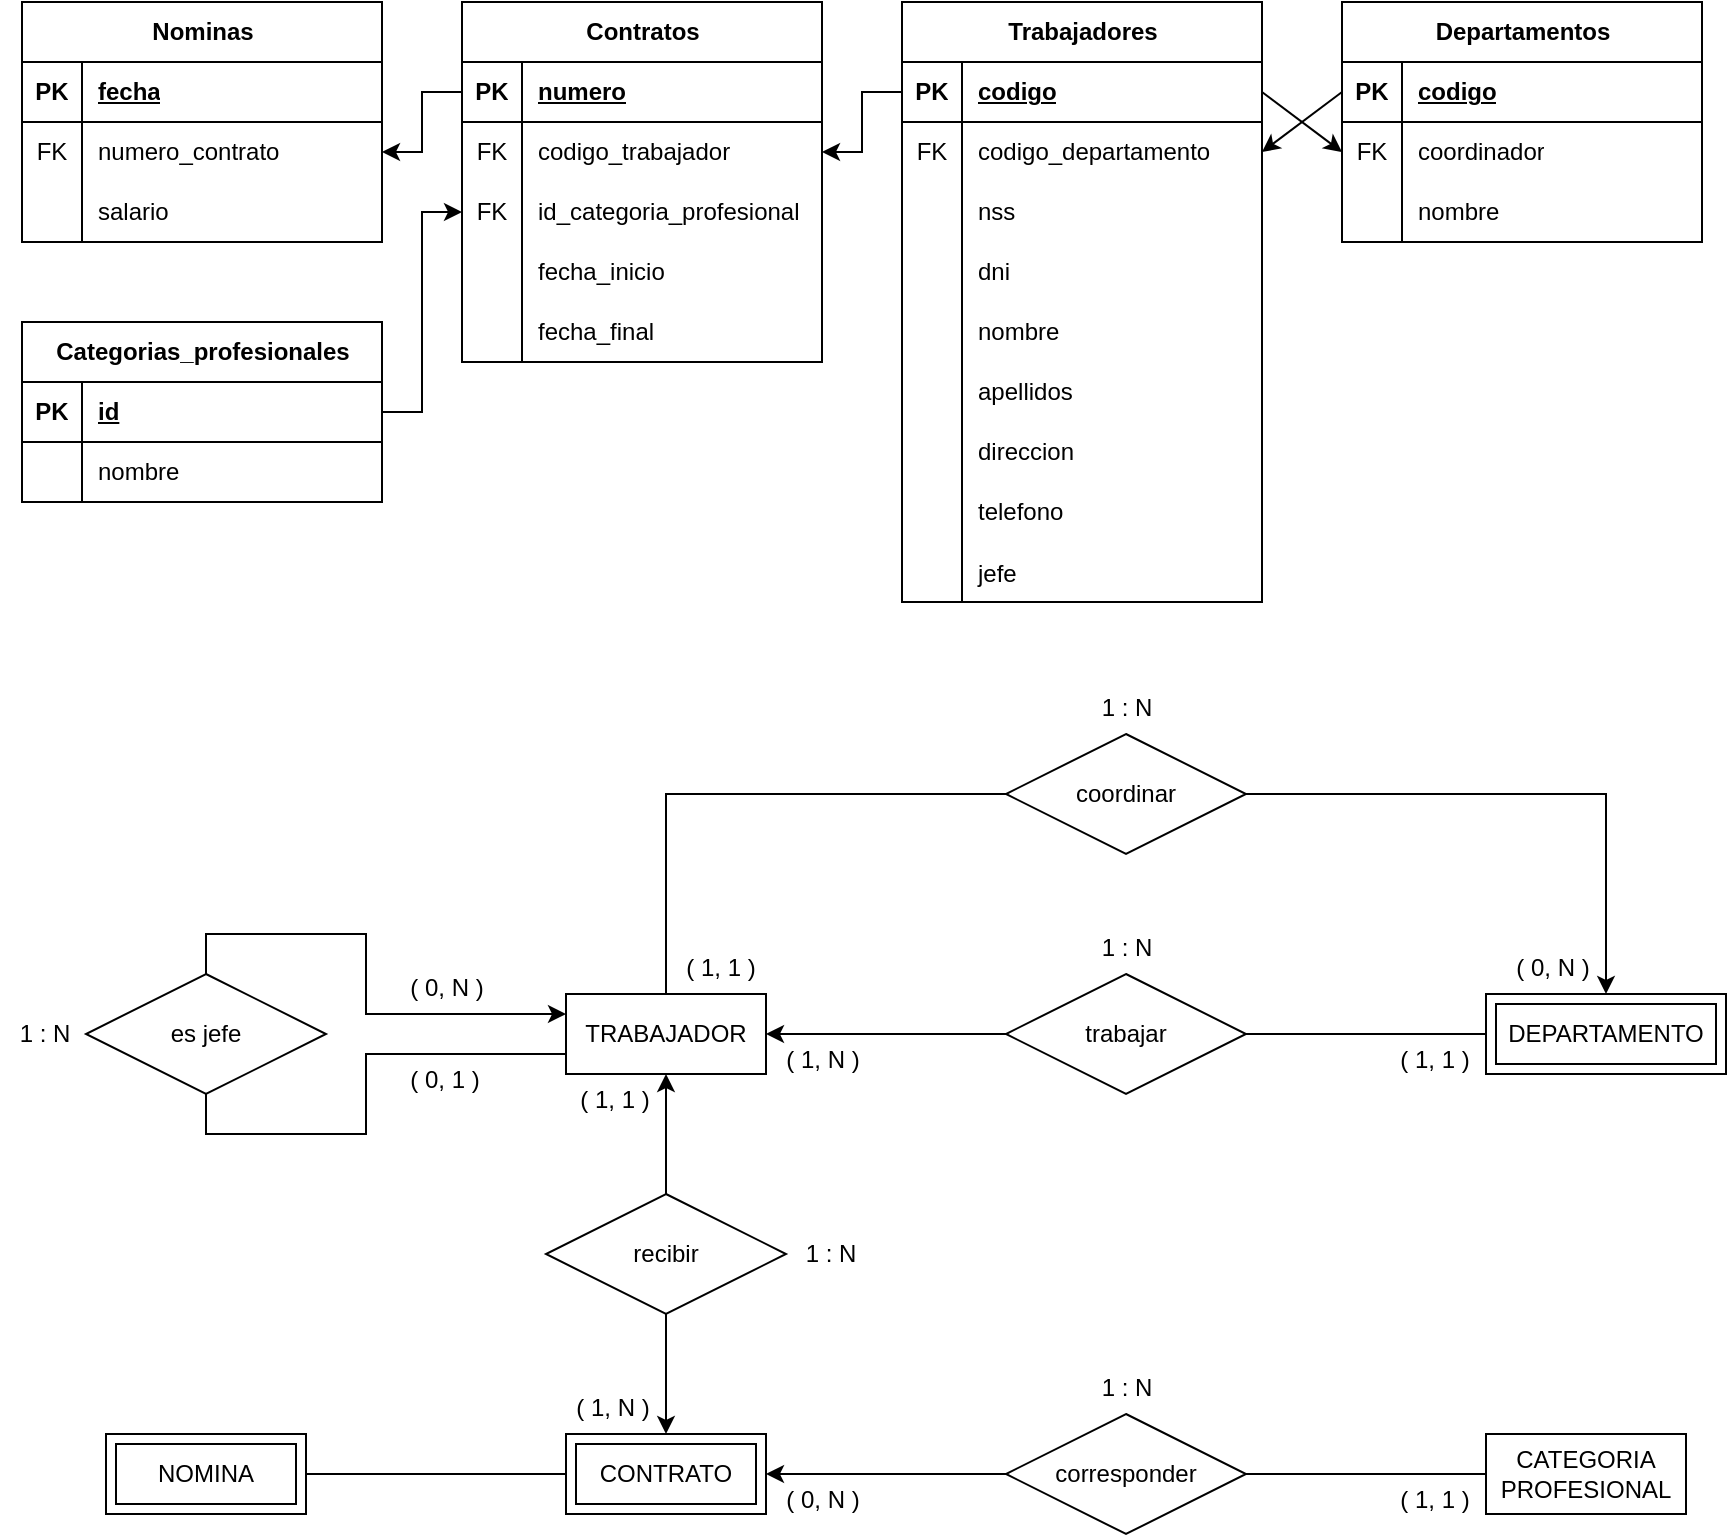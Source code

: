 <mxfile version="24.0.4" type="device">
  <diagram name="Page-1" id="xD801_ucFq414uZnRlKG">
    <mxGraphModel dx="1674" dy="843" grid="0" gridSize="10" guides="1" tooltips="1" connect="1" arrows="1" fold="1" page="1" pageScale="1" pageWidth="1100" pageHeight="850" math="0" shadow="0">
      <root>
        <mxCell id="0" />
        <mxCell id="1" parent="0" />
        <mxCell id="PrERBnAueSxGr6Ko2eSy-1" value="Trabajadores" style="shape=table;startSize=30;container=1;collapsible=1;childLayout=tableLayout;fixedRows=1;rowLines=0;fontStyle=1;align=center;resizeLast=1;html=1;" parent="1" vertex="1">
          <mxGeometry x="570" y="42" width="180" height="300" as="geometry" />
        </mxCell>
        <mxCell id="PrERBnAueSxGr6Ko2eSy-2" value="" style="shape=tableRow;horizontal=0;startSize=0;swimlaneHead=0;swimlaneBody=0;fillColor=none;collapsible=0;dropTarget=0;points=[[0,0.5],[1,0.5]];portConstraint=eastwest;top=0;left=0;right=0;bottom=1;" parent="PrERBnAueSxGr6Ko2eSy-1" vertex="1">
          <mxGeometry y="30" width="180" height="30" as="geometry" />
        </mxCell>
        <mxCell id="PrERBnAueSxGr6Ko2eSy-3" value="PK" style="shape=partialRectangle;connectable=0;fillColor=none;top=0;left=0;bottom=0;right=0;fontStyle=1;overflow=hidden;whiteSpace=wrap;html=1;" parent="PrERBnAueSxGr6Ko2eSy-2" vertex="1">
          <mxGeometry width="30" height="30" as="geometry">
            <mxRectangle width="30" height="30" as="alternateBounds" />
          </mxGeometry>
        </mxCell>
        <mxCell id="PrERBnAueSxGr6Ko2eSy-4" value="codigo" style="shape=partialRectangle;connectable=0;fillColor=none;top=0;left=0;bottom=0;right=0;align=left;spacingLeft=6;fontStyle=5;overflow=hidden;whiteSpace=wrap;html=1;" parent="PrERBnAueSxGr6Ko2eSy-2" vertex="1">
          <mxGeometry x="30" width="150" height="30" as="geometry">
            <mxRectangle width="150" height="30" as="alternateBounds" />
          </mxGeometry>
        </mxCell>
        <mxCell id="PrERBnAueSxGr6Ko2eSy-68" value="" style="shape=tableRow;horizontal=0;startSize=0;swimlaneHead=0;swimlaneBody=0;fillColor=none;collapsible=0;dropTarget=0;points=[[0,0.5],[1,0.5]];portConstraint=eastwest;top=0;left=0;right=0;bottom=0;" parent="PrERBnAueSxGr6Ko2eSy-1" vertex="1">
          <mxGeometry y="60" width="180" height="30" as="geometry" />
        </mxCell>
        <mxCell id="PrERBnAueSxGr6Ko2eSy-69" value="FK" style="shape=partialRectangle;connectable=0;fillColor=none;top=0;left=0;bottom=0;right=0;fontStyle=0;overflow=hidden;whiteSpace=wrap;html=1;" parent="PrERBnAueSxGr6Ko2eSy-68" vertex="1">
          <mxGeometry width="30" height="30" as="geometry">
            <mxRectangle width="30" height="30" as="alternateBounds" />
          </mxGeometry>
        </mxCell>
        <mxCell id="PrERBnAueSxGr6Ko2eSy-70" value="codigo_departamento" style="shape=partialRectangle;connectable=0;fillColor=none;top=0;left=0;bottom=0;right=0;align=left;spacingLeft=6;fontStyle=0;overflow=hidden;whiteSpace=wrap;html=1;" parent="PrERBnAueSxGr6Ko2eSy-68" vertex="1">
          <mxGeometry x="30" width="150" height="30" as="geometry">
            <mxRectangle width="150" height="30" as="alternateBounds" />
          </mxGeometry>
        </mxCell>
        <mxCell id="PrERBnAueSxGr6Ko2eSy-5" value="" style="shape=tableRow;horizontal=0;startSize=0;swimlaneHead=0;swimlaneBody=0;fillColor=none;collapsible=0;dropTarget=0;points=[[0,0.5],[1,0.5]];portConstraint=eastwest;top=0;left=0;right=0;bottom=0;" parent="PrERBnAueSxGr6Ko2eSy-1" vertex="1">
          <mxGeometry y="90" width="180" height="30" as="geometry" />
        </mxCell>
        <mxCell id="PrERBnAueSxGr6Ko2eSy-6" value="" style="shape=partialRectangle;connectable=0;fillColor=none;top=0;left=0;bottom=0;right=0;editable=1;overflow=hidden;whiteSpace=wrap;html=1;" parent="PrERBnAueSxGr6Ko2eSy-5" vertex="1">
          <mxGeometry width="30" height="30" as="geometry">
            <mxRectangle width="30" height="30" as="alternateBounds" />
          </mxGeometry>
        </mxCell>
        <mxCell id="PrERBnAueSxGr6Ko2eSy-7" value="nss" style="shape=partialRectangle;connectable=0;fillColor=none;top=0;left=0;bottom=0;right=0;align=left;spacingLeft=6;overflow=hidden;whiteSpace=wrap;html=1;" parent="PrERBnAueSxGr6Ko2eSy-5" vertex="1">
          <mxGeometry x="30" width="150" height="30" as="geometry">
            <mxRectangle width="150" height="30" as="alternateBounds" />
          </mxGeometry>
        </mxCell>
        <mxCell id="PrERBnAueSxGr6Ko2eSy-8" value="" style="shape=tableRow;horizontal=0;startSize=0;swimlaneHead=0;swimlaneBody=0;fillColor=none;collapsible=0;dropTarget=0;points=[[0,0.5],[1,0.5]];portConstraint=eastwest;top=0;left=0;right=0;bottom=0;" parent="PrERBnAueSxGr6Ko2eSy-1" vertex="1">
          <mxGeometry y="120" width="180" height="30" as="geometry" />
        </mxCell>
        <mxCell id="PrERBnAueSxGr6Ko2eSy-9" value="" style="shape=partialRectangle;connectable=0;fillColor=none;top=0;left=0;bottom=0;right=0;editable=1;overflow=hidden;whiteSpace=wrap;html=1;" parent="PrERBnAueSxGr6Ko2eSy-8" vertex="1">
          <mxGeometry width="30" height="30" as="geometry">
            <mxRectangle width="30" height="30" as="alternateBounds" />
          </mxGeometry>
        </mxCell>
        <mxCell id="PrERBnAueSxGr6Ko2eSy-10" value="dni" style="shape=partialRectangle;connectable=0;fillColor=none;top=0;left=0;bottom=0;right=0;align=left;spacingLeft=6;overflow=hidden;whiteSpace=wrap;html=1;" parent="PrERBnAueSxGr6Ko2eSy-8" vertex="1">
          <mxGeometry x="30" width="150" height="30" as="geometry">
            <mxRectangle width="150" height="30" as="alternateBounds" />
          </mxGeometry>
        </mxCell>
        <mxCell id="PrERBnAueSxGr6Ko2eSy-11" value="" style="shape=tableRow;horizontal=0;startSize=0;swimlaneHead=0;swimlaneBody=0;fillColor=none;collapsible=0;dropTarget=0;points=[[0,0.5],[1,0.5]];portConstraint=eastwest;top=0;left=0;right=0;bottom=0;" parent="PrERBnAueSxGr6Ko2eSy-1" vertex="1">
          <mxGeometry y="150" width="180" height="30" as="geometry" />
        </mxCell>
        <mxCell id="PrERBnAueSxGr6Ko2eSy-12" value="" style="shape=partialRectangle;connectable=0;fillColor=none;top=0;left=0;bottom=0;right=0;editable=1;overflow=hidden;whiteSpace=wrap;html=1;" parent="PrERBnAueSxGr6Ko2eSy-11" vertex="1">
          <mxGeometry width="30" height="30" as="geometry">
            <mxRectangle width="30" height="30" as="alternateBounds" />
          </mxGeometry>
        </mxCell>
        <mxCell id="PrERBnAueSxGr6Ko2eSy-13" value="nombre" style="shape=partialRectangle;connectable=0;fillColor=none;top=0;left=0;bottom=0;right=0;align=left;spacingLeft=6;overflow=hidden;whiteSpace=wrap;html=1;" parent="PrERBnAueSxGr6Ko2eSy-11" vertex="1">
          <mxGeometry x="30" width="150" height="30" as="geometry">
            <mxRectangle width="150" height="30" as="alternateBounds" />
          </mxGeometry>
        </mxCell>
        <mxCell id="PrERBnAueSxGr6Ko2eSy-14" value="" style="shape=tableRow;horizontal=0;startSize=0;swimlaneHead=0;swimlaneBody=0;fillColor=none;collapsible=0;dropTarget=0;points=[[0,0.5],[1,0.5]];portConstraint=eastwest;top=0;left=0;right=0;bottom=0;" parent="PrERBnAueSxGr6Ko2eSy-1" vertex="1">
          <mxGeometry y="180" width="180" height="30" as="geometry" />
        </mxCell>
        <mxCell id="PrERBnAueSxGr6Ko2eSy-15" value="" style="shape=partialRectangle;connectable=0;fillColor=none;top=0;left=0;bottom=0;right=0;editable=1;overflow=hidden;whiteSpace=wrap;html=1;" parent="PrERBnAueSxGr6Ko2eSy-14" vertex="1">
          <mxGeometry width="30" height="30" as="geometry">
            <mxRectangle width="30" height="30" as="alternateBounds" />
          </mxGeometry>
        </mxCell>
        <mxCell id="PrERBnAueSxGr6Ko2eSy-16" value="apellidos" style="shape=partialRectangle;connectable=0;fillColor=none;top=0;left=0;bottom=0;right=0;align=left;spacingLeft=6;overflow=hidden;whiteSpace=wrap;html=1;" parent="PrERBnAueSxGr6Ko2eSy-14" vertex="1">
          <mxGeometry x="30" width="150" height="30" as="geometry">
            <mxRectangle width="150" height="30" as="alternateBounds" />
          </mxGeometry>
        </mxCell>
        <mxCell id="PrERBnAueSxGr6Ko2eSy-17" value="" style="shape=tableRow;horizontal=0;startSize=0;swimlaneHead=0;swimlaneBody=0;fillColor=none;collapsible=0;dropTarget=0;points=[[0,0.5],[1,0.5]];portConstraint=eastwest;top=0;left=0;right=0;bottom=0;" parent="PrERBnAueSxGr6Ko2eSy-1" vertex="1">
          <mxGeometry y="210" width="180" height="30" as="geometry" />
        </mxCell>
        <mxCell id="PrERBnAueSxGr6Ko2eSy-18" value="" style="shape=partialRectangle;connectable=0;fillColor=none;top=0;left=0;bottom=0;right=0;editable=1;overflow=hidden;whiteSpace=wrap;html=1;" parent="PrERBnAueSxGr6Ko2eSy-17" vertex="1">
          <mxGeometry width="30" height="30" as="geometry">
            <mxRectangle width="30" height="30" as="alternateBounds" />
          </mxGeometry>
        </mxCell>
        <mxCell id="PrERBnAueSxGr6Ko2eSy-19" value="direccion" style="shape=partialRectangle;connectable=0;fillColor=none;top=0;left=0;bottom=0;right=0;align=left;spacingLeft=6;overflow=hidden;whiteSpace=wrap;html=1;" parent="PrERBnAueSxGr6Ko2eSy-17" vertex="1">
          <mxGeometry x="30" width="150" height="30" as="geometry">
            <mxRectangle width="150" height="30" as="alternateBounds" />
          </mxGeometry>
        </mxCell>
        <mxCell id="PrERBnAueSxGr6Ko2eSy-20" value="" style="shape=tableRow;horizontal=0;startSize=0;swimlaneHead=0;swimlaneBody=0;fillColor=none;collapsible=0;dropTarget=0;points=[[0,0.5],[1,0.5]];portConstraint=eastwest;top=0;left=0;right=0;bottom=0;" parent="PrERBnAueSxGr6Ko2eSy-1" vertex="1">
          <mxGeometry y="240" width="180" height="30" as="geometry" />
        </mxCell>
        <mxCell id="PrERBnAueSxGr6Ko2eSy-21" value="" style="shape=partialRectangle;connectable=0;fillColor=none;top=0;left=0;bottom=0;right=0;editable=1;overflow=hidden;whiteSpace=wrap;html=1;" parent="PrERBnAueSxGr6Ko2eSy-20" vertex="1">
          <mxGeometry width="30" height="30" as="geometry">
            <mxRectangle width="30" height="30" as="alternateBounds" />
          </mxGeometry>
        </mxCell>
        <mxCell id="PrERBnAueSxGr6Ko2eSy-22" value="telefono" style="shape=partialRectangle;connectable=0;fillColor=none;top=0;left=0;bottom=0;right=0;align=left;spacingLeft=6;overflow=hidden;whiteSpace=wrap;html=1;" parent="PrERBnAueSxGr6Ko2eSy-20" vertex="1">
          <mxGeometry x="30" width="150" height="30" as="geometry">
            <mxRectangle width="150" height="30" as="alternateBounds" />
          </mxGeometry>
        </mxCell>
        <mxCell id="PrERBnAueSxGr6Ko2eSy-27" value="" style="shape=tableRow;horizontal=0;startSize=0;swimlaneHead=0;swimlaneBody=0;fillColor=none;collapsible=0;dropTarget=0;points=[[0,0.5],[1,0.5]];portConstraint=eastwest;top=0;left=0;right=0;bottom=0;" parent="PrERBnAueSxGr6Ko2eSy-1" vertex="1">
          <mxGeometry y="270" width="180" height="30" as="geometry" />
        </mxCell>
        <mxCell id="PrERBnAueSxGr6Ko2eSy-28" value="" style="shape=partialRectangle;connectable=0;fillColor=none;top=0;left=0;bottom=0;right=0;editable=1;overflow=hidden;" parent="PrERBnAueSxGr6Ko2eSy-27" vertex="1">
          <mxGeometry width="30" height="30" as="geometry">
            <mxRectangle width="30" height="30" as="alternateBounds" />
          </mxGeometry>
        </mxCell>
        <mxCell id="PrERBnAueSxGr6Ko2eSy-29" value="jefe" style="shape=partialRectangle;connectable=0;fillColor=none;top=0;left=0;bottom=0;right=0;align=left;spacingLeft=6;overflow=hidden;" parent="PrERBnAueSxGr6Ko2eSy-27" vertex="1">
          <mxGeometry x="30" width="150" height="30" as="geometry">
            <mxRectangle width="150" height="30" as="alternateBounds" />
          </mxGeometry>
        </mxCell>
        <mxCell id="PrERBnAueSxGr6Ko2eSy-30" value="TRABAJADOR" style="whiteSpace=wrap;html=1;align=center;" parent="1" vertex="1">
          <mxGeometry x="402" y="538" width="100" height="40" as="geometry" />
        </mxCell>
        <mxCell id="PrERBnAueSxGr6Ko2eSy-33" value="recibir" style="shape=rhombus;perimeter=rhombusPerimeter;whiteSpace=wrap;html=1;align=center;" parent="1" vertex="1">
          <mxGeometry x="392" y="638" width="120" height="60" as="geometry" />
        </mxCell>
        <mxCell id="PrERBnAueSxGr6Ko2eSy-36" value="DEPARTAMENTO" style="shape=ext;margin=3;double=1;whiteSpace=wrap;html=1;align=center;" parent="1" vertex="1">
          <mxGeometry x="862" y="538" width="120" height="40" as="geometry" />
        </mxCell>
        <mxCell id="PrERBnAueSxGr6Ko2eSy-38" value="trabajar" style="shape=rhombus;perimeter=rhombusPerimeter;whiteSpace=wrap;html=1;align=center;" parent="1" vertex="1">
          <mxGeometry x="622" y="528" width="120" height="60" as="geometry" />
        </mxCell>
        <mxCell id="PrERBnAueSxGr6Ko2eSy-40" value="" style="endArrow=none;html=1;rounded=0;exitX=1;exitY=0.5;exitDx=0;exitDy=0;entryX=0;entryY=0.5;entryDx=0;entryDy=0;" parent="1" source="PrERBnAueSxGr6Ko2eSy-38" target="PrERBnAueSxGr6Ko2eSy-36" edge="1">
          <mxGeometry width="50" height="50" relative="1" as="geometry">
            <mxPoint x="891" y="515" as="sourcePoint" />
            <mxPoint x="941" y="465" as="targetPoint" />
          </mxGeometry>
        </mxCell>
        <mxCell id="PrERBnAueSxGr6Ko2eSy-41" value="" style="endArrow=classic;html=1;rounded=0;entryX=1;entryY=0.5;entryDx=0;entryDy=0;exitX=0;exitY=0.5;exitDx=0;exitDy=0;" parent="1" source="PrERBnAueSxGr6Ko2eSy-38" target="PrERBnAueSxGr6Ko2eSy-30" edge="1">
          <mxGeometry width="50" height="50" relative="1" as="geometry">
            <mxPoint x="891" y="515" as="sourcePoint" />
            <mxPoint x="941" y="465" as="targetPoint" />
          </mxGeometry>
        </mxCell>
        <mxCell id="PrERBnAueSxGr6Ko2eSy-42" value="( 1, 1 )" style="text;html=1;align=center;verticalAlign=middle;resizable=0;points=[];autosize=1;strokeColor=none;fillColor=none;" parent="1" vertex="1">
          <mxGeometry x="809" y="558" width="53" height="26" as="geometry" />
        </mxCell>
        <mxCell id="PrERBnAueSxGr6Ko2eSy-43" value="Departamentos" style="shape=table;startSize=30;container=1;collapsible=1;childLayout=tableLayout;fixedRows=1;rowLines=0;fontStyle=1;align=center;resizeLast=1;html=1;" parent="1" vertex="1">
          <mxGeometry x="790" y="42" width="180" height="120" as="geometry" />
        </mxCell>
        <mxCell id="PrERBnAueSxGr6Ko2eSy-44" value="" style="shape=tableRow;horizontal=0;startSize=0;swimlaneHead=0;swimlaneBody=0;fillColor=none;collapsible=0;dropTarget=0;points=[[0,0.5],[1,0.5]];portConstraint=eastwest;top=0;left=0;right=0;bottom=1;" parent="PrERBnAueSxGr6Ko2eSy-43" vertex="1">
          <mxGeometry y="30" width="180" height="30" as="geometry" />
        </mxCell>
        <mxCell id="PrERBnAueSxGr6Ko2eSy-45" value="PK" style="shape=partialRectangle;connectable=0;fillColor=none;top=0;left=0;bottom=0;right=0;fontStyle=1;overflow=hidden;whiteSpace=wrap;html=1;" parent="PrERBnAueSxGr6Ko2eSy-44" vertex="1">
          <mxGeometry width="30" height="30" as="geometry">
            <mxRectangle width="30" height="30" as="alternateBounds" />
          </mxGeometry>
        </mxCell>
        <mxCell id="PrERBnAueSxGr6Ko2eSy-46" value="codigo" style="shape=partialRectangle;connectable=0;fillColor=none;top=0;left=0;bottom=0;right=0;align=left;spacingLeft=6;fontStyle=5;overflow=hidden;whiteSpace=wrap;html=1;" parent="PrERBnAueSxGr6Ko2eSy-44" vertex="1">
          <mxGeometry x="30" width="150" height="30" as="geometry">
            <mxRectangle width="150" height="30" as="alternateBounds" />
          </mxGeometry>
        </mxCell>
        <mxCell id="PrERBnAueSxGr6Ko2eSy-72" value="" style="shape=tableRow;horizontal=0;startSize=0;swimlaneHead=0;swimlaneBody=0;fillColor=none;collapsible=0;dropTarget=0;points=[[0,0.5],[1,0.5]];portConstraint=eastwest;top=0;left=0;right=0;bottom=0;" parent="PrERBnAueSxGr6Ko2eSy-43" vertex="1">
          <mxGeometry y="60" width="180" height="30" as="geometry" />
        </mxCell>
        <mxCell id="PrERBnAueSxGr6Ko2eSy-73" value="FK" style="shape=partialRectangle;connectable=0;fillColor=none;top=0;left=0;bottom=0;right=0;fontStyle=0;overflow=hidden;whiteSpace=wrap;html=1;" parent="PrERBnAueSxGr6Ko2eSy-72" vertex="1">
          <mxGeometry width="30" height="30" as="geometry">
            <mxRectangle width="30" height="30" as="alternateBounds" />
          </mxGeometry>
        </mxCell>
        <mxCell id="PrERBnAueSxGr6Ko2eSy-74" value="coordinador" style="shape=partialRectangle;connectable=0;fillColor=none;top=0;left=0;bottom=0;right=0;align=left;spacingLeft=6;fontStyle=0;overflow=hidden;whiteSpace=wrap;html=1;" parent="PrERBnAueSxGr6Ko2eSy-72" vertex="1">
          <mxGeometry x="30" width="150" height="30" as="geometry">
            <mxRectangle width="150" height="30" as="alternateBounds" />
          </mxGeometry>
        </mxCell>
        <mxCell id="PrERBnAueSxGr6Ko2eSy-47" value="" style="shape=tableRow;horizontal=0;startSize=0;swimlaneHead=0;swimlaneBody=0;fillColor=none;collapsible=0;dropTarget=0;points=[[0,0.5],[1,0.5]];portConstraint=eastwest;top=0;left=0;right=0;bottom=0;" parent="PrERBnAueSxGr6Ko2eSy-43" vertex="1">
          <mxGeometry y="90" width="180" height="30" as="geometry" />
        </mxCell>
        <mxCell id="PrERBnAueSxGr6Ko2eSy-48" value="" style="shape=partialRectangle;connectable=0;fillColor=none;top=0;left=0;bottom=0;right=0;editable=1;overflow=hidden;whiteSpace=wrap;html=1;" parent="PrERBnAueSxGr6Ko2eSy-47" vertex="1">
          <mxGeometry width="30" height="30" as="geometry">
            <mxRectangle width="30" height="30" as="alternateBounds" />
          </mxGeometry>
        </mxCell>
        <mxCell id="PrERBnAueSxGr6Ko2eSy-49" value="nombre" style="shape=partialRectangle;connectable=0;fillColor=none;top=0;left=0;bottom=0;right=0;align=left;spacingLeft=6;overflow=hidden;whiteSpace=wrap;html=1;" parent="PrERBnAueSxGr6Ko2eSy-47" vertex="1">
          <mxGeometry x="30" width="150" height="30" as="geometry">
            <mxRectangle width="150" height="30" as="alternateBounds" />
          </mxGeometry>
        </mxCell>
        <mxCell id="PrERBnAueSxGr6Ko2eSy-56" value="( 1, N )" style="text;html=1;align=center;verticalAlign=middle;resizable=0;points=[];autosize=1;strokeColor=none;fillColor=none;" parent="1" vertex="1">
          <mxGeometry x="502" y="558" width="55" height="26" as="geometry" />
        </mxCell>
        <mxCell id="PrERBnAueSxGr6Ko2eSy-57" value="1 : N" style="text;html=1;align=center;verticalAlign=middle;resizable=0;points=[];autosize=1;strokeColor=none;fillColor=none;" parent="1" vertex="1">
          <mxGeometry x="660.5" y="502" width="43" height="26" as="geometry" />
        </mxCell>
        <mxCell id="PrERBnAueSxGr6Ko2eSy-59" value="coordinar" style="shape=rhombus;perimeter=rhombusPerimeter;whiteSpace=wrap;html=1;align=center;" parent="1" vertex="1">
          <mxGeometry x="622" y="408" width="120" height="60" as="geometry" />
        </mxCell>
        <mxCell id="PrERBnAueSxGr6Ko2eSy-60" value="" style="endArrow=none;html=1;rounded=0;exitX=0.5;exitY=0;exitDx=0;exitDy=0;entryX=0;entryY=0.5;entryDx=0;entryDy=0;" parent="1" source="PrERBnAueSxGr6Ko2eSy-30" target="PrERBnAueSxGr6Ko2eSy-59" edge="1">
          <mxGeometry width="50" height="50" relative="1" as="geometry">
            <mxPoint x="814" y="569" as="sourcePoint" />
            <mxPoint x="864" y="519" as="targetPoint" />
            <Array as="points">
              <mxPoint x="452" y="438" />
            </Array>
          </mxGeometry>
        </mxCell>
        <mxCell id="PrERBnAueSxGr6Ko2eSy-62" value="" style="endArrow=classic;html=1;rounded=0;exitX=1;exitY=0.5;exitDx=0;exitDy=0;entryX=0.5;entryY=0;entryDx=0;entryDy=0;" parent="1" source="PrERBnAueSxGr6Ko2eSy-59" target="PrERBnAueSxGr6Ko2eSy-36" edge="1">
          <mxGeometry width="50" height="50" relative="1" as="geometry">
            <mxPoint x="698" y="521" as="sourcePoint" />
            <mxPoint x="748" y="471" as="targetPoint" />
            <Array as="points">
              <mxPoint x="922" y="438" />
            </Array>
          </mxGeometry>
        </mxCell>
        <mxCell id="PrERBnAueSxGr6Ko2eSy-64" value="( 1, 1 )" style="text;html=1;align=center;verticalAlign=middle;resizable=0;points=[];autosize=1;strokeColor=none;fillColor=none;" parent="1" vertex="1">
          <mxGeometry x="452" y="512" width="53" height="26" as="geometry" />
        </mxCell>
        <mxCell id="PrERBnAueSxGr6Ko2eSy-65" value="( 0, N )" style="text;html=1;align=center;verticalAlign=middle;resizable=0;points=[];autosize=1;strokeColor=none;fillColor=none;" parent="1" vertex="1">
          <mxGeometry x="867" y="512" width="55" height="26" as="geometry" />
        </mxCell>
        <mxCell id="PrERBnAueSxGr6Ko2eSy-66" value="1 : N" style="text;html=1;align=center;verticalAlign=middle;resizable=0;points=[];autosize=1;strokeColor=none;fillColor=none;" parent="1" vertex="1">
          <mxGeometry x="660.5" y="382" width="43" height="26" as="geometry" />
        </mxCell>
        <mxCell id="PrERBnAueSxGr6Ko2eSy-75" value="" style="endArrow=classic;html=1;rounded=0;exitX=1;exitY=0.5;exitDx=0;exitDy=0;entryX=0;entryY=0.5;entryDx=0;entryDy=0;" parent="1" source="PrERBnAueSxGr6Ko2eSy-2" target="PrERBnAueSxGr6Ko2eSy-72" edge="1">
          <mxGeometry width="50" height="50" relative="1" as="geometry">
            <mxPoint x="875" y="168" as="sourcePoint" />
            <mxPoint x="925" y="118" as="targetPoint" />
          </mxGeometry>
        </mxCell>
        <mxCell id="PrERBnAueSxGr6Ko2eSy-76" value="" style="endArrow=classic;html=1;rounded=0;exitX=0;exitY=0.5;exitDx=0;exitDy=0;entryX=1;entryY=0.5;entryDx=0;entryDy=0;" parent="1" source="PrERBnAueSxGr6Ko2eSy-44" target="PrERBnAueSxGr6Ko2eSy-68" edge="1">
          <mxGeometry width="50" height="50" relative="1" as="geometry">
            <mxPoint x="875" y="168" as="sourcePoint" />
            <mxPoint x="925" y="118" as="targetPoint" />
          </mxGeometry>
        </mxCell>
        <mxCell id="PrERBnAueSxGr6Ko2eSy-91" value="CONTRATO" style="shape=ext;margin=3;double=1;whiteSpace=wrap;html=1;align=center;" parent="1" vertex="1">
          <mxGeometry x="402" y="758" width="100" height="40" as="geometry" />
        </mxCell>
        <mxCell id="PrERBnAueSxGr6Ko2eSy-95" value="" style="endArrow=classic;html=1;rounded=0;exitX=0.5;exitY=0;exitDx=0;exitDy=0;entryX=0.5;entryY=1;entryDx=0;entryDy=0;" parent="1" source="PrERBnAueSxGr6Ko2eSy-33" target="PrERBnAueSxGr6Ko2eSy-30" edge="1">
          <mxGeometry width="50" height="50" relative="1" as="geometry">
            <mxPoint x="580" y="552" as="sourcePoint" />
            <mxPoint x="630" y="502" as="targetPoint" />
          </mxGeometry>
        </mxCell>
        <mxCell id="PrERBnAueSxGr6Ko2eSy-96" value="" style="endArrow=classic;html=1;rounded=0;exitX=0.5;exitY=1;exitDx=0;exitDy=0;entryX=0.5;entryY=0;entryDx=0;entryDy=0;" parent="1" source="PrERBnAueSxGr6Ko2eSy-33" target="PrERBnAueSxGr6Ko2eSy-91" edge="1">
          <mxGeometry width="50" height="50" relative="1" as="geometry">
            <mxPoint x="580" y="552" as="sourcePoint" />
            <mxPoint x="630" y="502" as="targetPoint" />
          </mxGeometry>
        </mxCell>
        <mxCell id="PrERBnAueSxGr6Ko2eSy-97" value="Contratos" style="shape=table;startSize=30;container=1;collapsible=1;childLayout=tableLayout;fixedRows=1;rowLines=0;fontStyle=1;align=center;resizeLast=1;html=1;" parent="1" vertex="1">
          <mxGeometry x="350" y="42" width="180" height="180" as="geometry" />
        </mxCell>
        <mxCell id="PrERBnAueSxGr6Ko2eSy-98" value="" style="shape=tableRow;horizontal=0;startSize=0;swimlaneHead=0;swimlaneBody=0;fillColor=none;collapsible=0;dropTarget=0;points=[[0,0.5],[1,0.5]];portConstraint=eastwest;top=0;left=0;right=0;bottom=1;" parent="PrERBnAueSxGr6Ko2eSy-97" vertex="1">
          <mxGeometry y="30" width="180" height="30" as="geometry" />
        </mxCell>
        <mxCell id="PrERBnAueSxGr6Ko2eSy-99" value="PK" style="shape=partialRectangle;connectable=0;fillColor=none;top=0;left=0;bottom=0;right=0;fontStyle=1;overflow=hidden;whiteSpace=wrap;html=1;" parent="PrERBnAueSxGr6Ko2eSy-98" vertex="1">
          <mxGeometry width="30" height="30" as="geometry">
            <mxRectangle width="30" height="30" as="alternateBounds" />
          </mxGeometry>
        </mxCell>
        <mxCell id="PrERBnAueSxGr6Ko2eSy-100" value="numero" style="shape=partialRectangle;connectable=0;fillColor=none;top=0;left=0;bottom=0;right=0;align=left;spacingLeft=6;fontStyle=5;overflow=hidden;whiteSpace=wrap;html=1;" parent="PrERBnAueSxGr6Ko2eSy-98" vertex="1">
          <mxGeometry x="30" width="150" height="30" as="geometry">
            <mxRectangle width="150" height="30" as="alternateBounds" />
          </mxGeometry>
        </mxCell>
        <mxCell id="PrERBnAueSxGr6Ko2eSy-126" value="" style="shape=tableRow;horizontal=0;startSize=0;swimlaneHead=0;swimlaneBody=0;fillColor=none;collapsible=0;dropTarget=0;points=[[0,0.5],[1,0.5]];portConstraint=eastwest;top=0;left=0;right=0;bottom=0;" parent="PrERBnAueSxGr6Ko2eSy-97" vertex="1">
          <mxGeometry y="60" width="180" height="30" as="geometry" />
        </mxCell>
        <mxCell id="PrERBnAueSxGr6Ko2eSy-127" value="FK" style="shape=partialRectangle;connectable=0;fillColor=none;top=0;left=0;bottom=0;right=0;fontStyle=0;overflow=hidden;whiteSpace=wrap;html=1;" parent="PrERBnAueSxGr6Ko2eSy-126" vertex="1">
          <mxGeometry width="30" height="30" as="geometry">
            <mxRectangle width="30" height="30" as="alternateBounds" />
          </mxGeometry>
        </mxCell>
        <mxCell id="PrERBnAueSxGr6Ko2eSy-128" value="codigo_trabajador" style="shape=partialRectangle;connectable=0;fillColor=none;top=0;left=0;bottom=0;right=0;align=left;spacingLeft=6;fontStyle=0;overflow=hidden;whiteSpace=wrap;html=1;" parent="PrERBnAueSxGr6Ko2eSy-126" vertex="1">
          <mxGeometry x="30" width="150" height="30" as="geometry">
            <mxRectangle width="150" height="30" as="alternateBounds" />
          </mxGeometry>
        </mxCell>
        <mxCell id="PrERBnAueSxGr6Ko2eSy-164" value="" style="shape=tableRow;horizontal=0;startSize=0;swimlaneHead=0;swimlaneBody=0;fillColor=none;collapsible=0;dropTarget=0;points=[[0,0.5],[1,0.5]];portConstraint=eastwest;top=0;left=0;right=0;bottom=0;" parent="PrERBnAueSxGr6Ko2eSy-97" vertex="1">
          <mxGeometry y="90" width="180" height="30" as="geometry" />
        </mxCell>
        <mxCell id="PrERBnAueSxGr6Ko2eSy-165" value="FK" style="shape=partialRectangle;connectable=0;fillColor=none;top=0;left=0;bottom=0;right=0;fontStyle=0;overflow=hidden;whiteSpace=wrap;html=1;" parent="PrERBnAueSxGr6Ko2eSy-164" vertex="1">
          <mxGeometry width="30" height="30" as="geometry">
            <mxRectangle width="30" height="30" as="alternateBounds" />
          </mxGeometry>
        </mxCell>
        <mxCell id="PrERBnAueSxGr6Ko2eSy-166" value="id_categoria_profesional" style="shape=partialRectangle;connectable=0;fillColor=none;top=0;left=0;bottom=0;right=0;align=left;spacingLeft=6;fontStyle=0;overflow=hidden;whiteSpace=wrap;html=1;" parent="PrERBnAueSxGr6Ko2eSy-164" vertex="1">
          <mxGeometry x="30" width="150" height="30" as="geometry">
            <mxRectangle width="150" height="30" as="alternateBounds" />
          </mxGeometry>
        </mxCell>
        <mxCell id="PrERBnAueSxGr6Ko2eSy-101" value="" style="shape=tableRow;horizontal=0;startSize=0;swimlaneHead=0;swimlaneBody=0;fillColor=none;collapsible=0;dropTarget=0;points=[[0,0.5],[1,0.5]];portConstraint=eastwest;top=0;left=0;right=0;bottom=0;" parent="PrERBnAueSxGr6Ko2eSy-97" vertex="1">
          <mxGeometry y="120" width="180" height="30" as="geometry" />
        </mxCell>
        <mxCell id="PrERBnAueSxGr6Ko2eSy-102" value="" style="shape=partialRectangle;connectable=0;fillColor=none;top=0;left=0;bottom=0;right=0;editable=1;overflow=hidden;whiteSpace=wrap;html=1;" parent="PrERBnAueSxGr6Ko2eSy-101" vertex="1">
          <mxGeometry width="30" height="30" as="geometry">
            <mxRectangle width="30" height="30" as="alternateBounds" />
          </mxGeometry>
        </mxCell>
        <mxCell id="PrERBnAueSxGr6Ko2eSy-103" value="fecha_inicio" style="shape=partialRectangle;connectable=0;fillColor=none;top=0;left=0;bottom=0;right=0;align=left;spacingLeft=6;overflow=hidden;whiteSpace=wrap;html=1;" parent="PrERBnAueSxGr6Ko2eSy-101" vertex="1">
          <mxGeometry x="30" width="150" height="30" as="geometry">
            <mxRectangle width="150" height="30" as="alternateBounds" />
          </mxGeometry>
        </mxCell>
        <mxCell id="PrERBnAueSxGr6Ko2eSy-104" value="" style="shape=tableRow;horizontal=0;startSize=0;swimlaneHead=0;swimlaneBody=0;fillColor=none;collapsible=0;dropTarget=0;points=[[0,0.5],[1,0.5]];portConstraint=eastwest;top=0;left=0;right=0;bottom=0;" parent="PrERBnAueSxGr6Ko2eSy-97" vertex="1">
          <mxGeometry y="150" width="180" height="30" as="geometry" />
        </mxCell>
        <mxCell id="PrERBnAueSxGr6Ko2eSy-105" value="" style="shape=partialRectangle;connectable=0;fillColor=none;top=0;left=0;bottom=0;right=0;editable=1;overflow=hidden;whiteSpace=wrap;html=1;" parent="PrERBnAueSxGr6Ko2eSy-104" vertex="1">
          <mxGeometry width="30" height="30" as="geometry">
            <mxRectangle width="30" height="30" as="alternateBounds" />
          </mxGeometry>
        </mxCell>
        <mxCell id="PrERBnAueSxGr6Ko2eSy-106" value="fecha_final" style="shape=partialRectangle;connectable=0;fillColor=none;top=0;left=0;bottom=0;right=0;align=left;spacingLeft=6;overflow=hidden;whiteSpace=wrap;html=1;" parent="PrERBnAueSxGr6Ko2eSy-104" vertex="1">
          <mxGeometry x="30" width="150" height="30" as="geometry">
            <mxRectangle width="150" height="30" as="alternateBounds" />
          </mxGeometry>
        </mxCell>
        <mxCell id="PrERBnAueSxGr6Ko2eSy-121" value="" style="endArrow=classic;html=1;rounded=0;entryX=1;entryY=0.5;entryDx=0;entryDy=0;exitX=0;exitY=0.5;exitDx=0;exitDy=0;" parent="1" source="PrERBnAueSxGr6Ko2eSy-2" target="PrERBnAueSxGr6Ko2eSy-126" edge="1">
          <mxGeometry width="50" height="50" relative="1" as="geometry">
            <mxPoint x="572" y="152" as="sourcePoint" />
            <mxPoint x="530" y="117" as="targetPoint" />
            <Array as="points">
              <mxPoint x="550" y="87" />
              <mxPoint x="550" y="117" />
            </Array>
          </mxGeometry>
        </mxCell>
        <mxCell id="PrERBnAueSxGr6Ko2eSy-123" value="( 1, N )" style="text;html=1;align=center;verticalAlign=middle;resizable=0;points=[];autosize=1;strokeColor=none;fillColor=none;" parent="1" vertex="1">
          <mxGeometry x="397" y="732" width="55" height="26" as="geometry" />
        </mxCell>
        <mxCell id="PrERBnAueSxGr6Ko2eSy-124" value="( 1, 1 )" style="text;html=1;align=center;verticalAlign=middle;resizable=0;points=[];autosize=1;strokeColor=none;fillColor=none;" parent="1" vertex="1">
          <mxGeometry x="399" y="578" width="53" height="26" as="geometry" />
        </mxCell>
        <mxCell id="PrERBnAueSxGr6Ko2eSy-129" value="1 : N" style="text;html=1;align=center;verticalAlign=middle;resizable=0;points=[];autosize=1;strokeColor=none;fillColor=none;" parent="1" vertex="1">
          <mxGeometry x="512" y="655" width="43" height="26" as="geometry" />
        </mxCell>
        <mxCell id="PrERBnAueSxGr6Ko2eSy-130" value="Categorias_profesionales" style="shape=table;startSize=30;container=1;collapsible=1;childLayout=tableLayout;fixedRows=1;rowLines=0;fontStyle=1;align=center;resizeLast=1;html=1;" parent="1" vertex="1">
          <mxGeometry x="130" y="202" width="180" height="90" as="geometry" />
        </mxCell>
        <mxCell id="PrERBnAueSxGr6Ko2eSy-131" value="" style="shape=tableRow;horizontal=0;startSize=0;swimlaneHead=0;swimlaneBody=0;fillColor=none;collapsible=0;dropTarget=0;points=[[0,0.5],[1,0.5]];portConstraint=eastwest;top=0;left=0;right=0;bottom=1;" parent="PrERBnAueSxGr6Ko2eSy-130" vertex="1">
          <mxGeometry y="30" width="180" height="30" as="geometry" />
        </mxCell>
        <mxCell id="PrERBnAueSxGr6Ko2eSy-132" value="PK" style="shape=partialRectangle;connectable=0;fillColor=none;top=0;left=0;bottom=0;right=0;fontStyle=1;overflow=hidden;whiteSpace=wrap;html=1;" parent="PrERBnAueSxGr6Ko2eSy-131" vertex="1">
          <mxGeometry width="30" height="30" as="geometry">
            <mxRectangle width="30" height="30" as="alternateBounds" />
          </mxGeometry>
        </mxCell>
        <mxCell id="PrERBnAueSxGr6Ko2eSy-133" value="id" style="shape=partialRectangle;connectable=0;fillColor=none;top=0;left=0;bottom=0;right=0;align=left;spacingLeft=6;fontStyle=5;overflow=hidden;whiteSpace=wrap;html=1;" parent="PrERBnAueSxGr6Ko2eSy-131" vertex="1">
          <mxGeometry x="30" width="150" height="30" as="geometry">
            <mxRectangle width="150" height="30" as="alternateBounds" />
          </mxGeometry>
        </mxCell>
        <mxCell id="PrERBnAueSxGr6Ko2eSy-134" value="" style="shape=tableRow;horizontal=0;startSize=0;swimlaneHead=0;swimlaneBody=0;fillColor=none;collapsible=0;dropTarget=0;points=[[0,0.5],[1,0.5]];portConstraint=eastwest;top=0;left=0;right=0;bottom=0;" parent="PrERBnAueSxGr6Ko2eSy-130" vertex="1">
          <mxGeometry y="60" width="180" height="30" as="geometry" />
        </mxCell>
        <mxCell id="PrERBnAueSxGr6Ko2eSy-135" value="" style="shape=partialRectangle;connectable=0;fillColor=none;top=0;left=0;bottom=0;right=0;editable=1;overflow=hidden;whiteSpace=wrap;html=1;" parent="PrERBnAueSxGr6Ko2eSy-134" vertex="1">
          <mxGeometry width="30" height="30" as="geometry">
            <mxRectangle width="30" height="30" as="alternateBounds" />
          </mxGeometry>
        </mxCell>
        <mxCell id="PrERBnAueSxGr6Ko2eSy-136" value="nombre" style="shape=partialRectangle;connectable=0;fillColor=none;top=0;left=0;bottom=0;right=0;align=left;spacingLeft=6;overflow=hidden;whiteSpace=wrap;html=1;" parent="PrERBnAueSxGr6Ko2eSy-134" vertex="1">
          <mxGeometry x="30" width="150" height="30" as="geometry">
            <mxRectangle width="150" height="30" as="alternateBounds" />
          </mxGeometry>
        </mxCell>
        <mxCell id="PrERBnAueSxGr6Ko2eSy-143" value="corresponder" style="shape=rhombus;perimeter=rhombusPerimeter;whiteSpace=wrap;html=1;align=center;" parent="1" vertex="1">
          <mxGeometry x="622" y="748" width="120" height="60" as="geometry" />
        </mxCell>
        <mxCell id="PrERBnAueSxGr6Ko2eSy-144" value="CATEGORIA PROFESIONAL" style="whiteSpace=wrap;html=1;align=center;" parent="1" vertex="1">
          <mxGeometry x="862" y="758" width="100" height="40" as="geometry" />
        </mxCell>
        <mxCell id="PrERBnAueSxGr6Ko2eSy-145" value="" style="endArrow=none;html=1;rounded=0;exitX=1;exitY=0.5;exitDx=0;exitDy=0;entryX=0;entryY=0.5;entryDx=0;entryDy=0;" parent="1" source="PrERBnAueSxGr6Ko2eSy-143" target="PrERBnAueSxGr6Ko2eSy-144" edge="1">
          <mxGeometry width="50" height="50" relative="1" as="geometry">
            <mxPoint x="899" y="724" as="sourcePoint" />
            <mxPoint x="949" y="674" as="targetPoint" />
          </mxGeometry>
        </mxCell>
        <mxCell id="PrERBnAueSxGr6Ko2eSy-146" value="" style="endArrow=classic;html=1;rounded=0;entryX=1;entryY=0.5;entryDx=0;entryDy=0;exitX=0;exitY=0.5;exitDx=0;exitDy=0;" parent="1" source="PrERBnAueSxGr6Ko2eSy-143" target="PrERBnAueSxGr6Ko2eSy-91" edge="1">
          <mxGeometry width="50" height="50" relative="1" as="geometry">
            <mxPoint x="899" y="724" as="sourcePoint" />
            <mxPoint x="949" y="674" as="targetPoint" />
          </mxGeometry>
        </mxCell>
        <mxCell id="PrERBnAueSxGr6Ko2eSy-147" value="( 1, 1 )" style="text;html=1;align=center;verticalAlign=middle;resizable=0;points=[];autosize=1;strokeColor=none;fillColor=none;" parent="1" vertex="1">
          <mxGeometry x="809" y="778" width="53" height="26" as="geometry" />
        </mxCell>
        <mxCell id="PrERBnAueSxGr6Ko2eSy-148" value="( 0, N )" style="text;html=1;align=center;verticalAlign=middle;resizable=0;points=[];autosize=1;strokeColor=none;fillColor=none;" parent="1" vertex="1">
          <mxGeometry x="502" y="778" width="55" height="26" as="geometry" />
        </mxCell>
        <mxCell id="PrERBnAueSxGr6Ko2eSy-149" value="1 : N" style="text;html=1;align=center;verticalAlign=middle;resizable=0;points=[];autosize=1;strokeColor=none;fillColor=none;" parent="1" vertex="1">
          <mxGeometry x="660.5" y="722" width="43" height="26" as="geometry" />
        </mxCell>
        <mxCell id="PrERBnAueSxGr6Ko2eSy-150" value="Nominas" style="shape=table;startSize=30;container=1;collapsible=1;childLayout=tableLayout;fixedRows=1;rowLines=0;fontStyle=1;align=center;resizeLast=1;html=1;" parent="1" vertex="1">
          <mxGeometry x="130" y="42" width="180" height="120" as="geometry" />
        </mxCell>
        <mxCell id="PrERBnAueSxGr6Ko2eSy-151" value="" style="shape=tableRow;horizontal=0;startSize=0;swimlaneHead=0;swimlaneBody=0;fillColor=none;collapsible=0;dropTarget=0;points=[[0,0.5],[1,0.5]];portConstraint=eastwest;top=0;left=0;right=0;bottom=1;" parent="PrERBnAueSxGr6Ko2eSy-150" vertex="1">
          <mxGeometry y="30" width="180" height="30" as="geometry" />
        </mxCell>
        <mxCell id="PrERBnAueSxGr6Ko2eSy-152" value="PK" style="shape=partialRectangle;connectable=0;fillColor=none;top=0;left=0;bottom=0;right=0;fontStyle=1;overflow=hidden;whiteSpace=wrap;html=1;" parent="PrERBnAueSxGr6Ko2eSy-151" vertex="1">
          <mxGeometry width="30" height="30" as="geometry">
            <mxRectangle width="30" height="30" as="alternateBounds" />
          </mxGeometry>
        </mxCell>
        <mxCell id="PrERBnAueSxGr6Ko2eSy-153" value="fecha" style="shape=partialRectangle;connectable=0;fillColor=none;top=0;left=0;bottom=0;right=0;align=left;spacingLeft=6;fontStyle=5;overflow=hidden;whiteSpace=wrap;html=1;" parent="PrERBnAueSxGr6Ko2eSy-151" vertex="1">
          <mxGeometry x="30" width="150" height="30" as="geometry">
            <mxRectangle width="150" height="30" as="alternateBounds" />
          </mxGeometry>
        </mxCell>
        <mxCell id="PrERBnAueSxGr6Ko2eSy-172" value="" style="shape=tableRow;horizontal=0;startSize=0;swimlaneHead=0;swimlaneBody=0;fillColor=none;collapsible=0;dropTarget=0;points=[[0,0.5],[1,0.5]];portConstraint=eastwest;top=0;left=0;right=0;bottom=0;" parent="PrERBnAueSxGr6Ko2eSy-150" vertex="1">
          <mxGeometry y="60" width="180" height="30" as="geometry" />
        </mxCell>
        <mxCell id="PrERBnAueSxGr6Ko2eSy-173" value="FK" style="shape=partialRectangle;connectable=0;fillColor=none;top=0;left=0;bottom=0;right=0;fontStyle=0;overflow=hidden;whiteSpace=wrap;html=1;" parent="PrERBnAueSxGr6Ko2eSy-172" vertex="1">
          <mxGeometry width="30" height="30" as="geometry">
            <mxRectangle width="30" height="30" as="alternateBounds" />
          </mxGeometry>
        </mxCell>
        <mxCell id="PrERBnAueSxGr6Ko2eSy-174" value="numero_contrato" style="shape=partialRectangle;connectable=0;fillColor=none;top=0;left=0;bottom=0;right=0;align=left;spacingLeft=6;fontStyle=0;overflow=hidden;whiteSpace=wrap;html=1;" parent="PrERBnAueSxGr6Ko2eSy-172" vertex="1">
          <mxGeometry x="30" width="150" height="30" as="geometry">
            <mxRectangle width="150" height="30" as="alternateBounds" />
          </mxGeometry>
        </mxCell>
        <mxCell id="PrERBnAueSxGr6Ko2eSy-154" value="" style="shape=tableRow;horizontal=0;startSize=0;swimlaneHead=0;swimlaneBody=0;fillColor=none;collapsible=0;dropTarget=0;points=[[0,0.5],[1,0.5]];portConstraint=eastwest;top=0;left=0;right=0;bottom=0;" parent="PrERBnAueSxGr6Ko2eSy-150" vertex="1">
          <mxGeometry y="90" width="180" height="30" as="geometry" />
        </mxCell>
        <mxCell id="PrERBnAueSxGr6Ko2eSy-155" value="" style="shape=partialRectangle;connectable=0;fillColor=none;top=0;left=0;bottom=0;right=0;editable=1;overflow=hidden;whiteSpace=wrap;html=1;" parent="PrERBnAueSxGr6Ko2eSy-154" vertex="1">
          <mxGeometry width="30" height="30" as="geometry">
            <mxRectangle width="30" height="30" as="alternateBounds" />
          </mxGeometry>
        </mxCell>
        <mxCell id="PrERBnAueSxGr6Ko2eSy-156" value="salario" style="shape=partialRectangle;connectable=0;fillColor=none;top=0;left=0;bottom=0;right=0;align=left;spacingLeft=6;overflow=hidden;whiteSpace=wrap;html=1;" parent="PrERBnAueSxGr6Ko2eSy-154" vertex="1">
          <mxGeometry x="30" width="150" height="30" as="geometry">
            <mxRectangle width="150" height="30" as="alternateBounds" />
          </mxGeometry>
        </mxCell>
        <mxCell id="PrERBnAueSxGr6Ko2eSy-169" value="NOMINA" style="shape=ext;margin=3;double=1;whiteSpace=wrap;html=1;align=center;" parent="1" vertex="1">
          <mxGeometry x="172" y="758" width="100" height="40" as="geometry" />
        </mxCell>
        <mxCell id="PrERBnAueSxGr6Ko2eSy-170" value="" style="endArrow=none;html=1;rounded=0;entryX=0;entryY=0.5;entryDx=0;entryDy=0;exitX=1;exitY=0.5;exitDx=0;exitDy=0;" parent="1" source="PrERBnAueSxGr6Ko2eSy-169" target="PrERBnAueSxGr6Ko2eSy-91" edge="1">
          <mxGeometry width="50" height="50" relative="1" as="geometry">
            <mxPoint x="508" y="726" as="sourcePoint" />
            <mxPoint x="558" y="676" as="targetPoint" />
          </mxGeometry>
        </mxCell>
        <mxCell id="PrERBnAueSxGr6Ko2eSy-175" value="" style="endArrow=classic;html=1;rounded=0;exitX=1;exitY=0.5;exitDx=0;exitDy=0;entryX=0;entryY=0.5;entryDx=0;entryDy=0;" parent="1" source="PrERBnAueSxGr6Ko2eSy-131" target="PrERBnAueSxGr6Ko2eSy-164" edge="1">
          <mxGeometry width="50" height="50" relative="1" as="geometry">
            <mxPoint x="419" y="209" as="sourcePoint" />
            <mxPoint x="469" y="159" as="targetPoint" />
            <Array as="points">
              <mxPoint x="330" y="247" />
              <mxPoint x="330" y="147" />
            </Array>
          </mxGeometry>
        </mxCell>
        <mxCell id="PrERBnAueSxGr6Ko2eSy-177" value="" style="endArrow=classic;html=1;rounded=0;entryX=1;entryY=0.5;entryDx=0;entryDy=0;exitX=0;exitY=0.5;exitDx=0;exitDy=0;" parent="1" source="PrERBnAueSxGr6Ko2eSy-98" target="PrERBnAueSxGr6Ko2eSy-172" edge="1">
          <mxGeometry width="50" height="50" relative="1" as="geometry">
            <mxPoint x="357" y="125" as="sourcePoint" />
            <mxPoint x="407" y="75" as="targetPoint" />
            <Array as="points">
              <mxPoint x="330" y="87" />
              <mxPoint x="330" y="117" />
            </Array>
          </mxGeometry>
        </mxCell>
        <mxCell id="F2Iae6yHkIC_rwoG9yiO-1" value="es jefe" style="shape=rhombus;perimeter=rhombusPerimeter;whiteSpace=wrap;html=1;align=center;" parent="1" vertex="1">
          <mxGeometry x="162" y="528" width="120" height="60" as="geometry" />
        </mxCell>
        <mxCell id="F2Iae6yHkIC_rwoG9yiO-2" value="1 : N" style="text;html=1;align=center;verticalAlign=middle;resizable=0;points=[];autosize=1;strokeColor=none;fillColor=none;" parent="1" vertex="1">
          <mxGeometry x="119" y="545" width="43" height="26" as="geometry" />
        </mxCell>
        <mxCell id="F2Iae6yHkIC_rwoG9yiO-3" value="( 0, 1 )" style="text;html=1;align=center;verticalAlign=middle;resizable=0;points=[];autosize=1;strokeColor=none;fillColor=none;" parent="1" vertex="1">
          <mxGeometry x="314" y="568" width="53" height="26" as="geometry" />
        </mxCell>
        <mxCell id="F2Iae6yHkIC_rwoG9yiO-4" value="( 0, N )" style="text;html=1;align=center;verticalAlign=middle;resizable=0;points=[];autosize=1;strokeColor=none;fillColor=none;" parent="1" vertex="1">
          <mxGeometry x="314" y="522" width="55" height="26" as="geometry" />
        </mxCell>
        <mxCell id="F2Iae6yHkIC_rwoG9yiO-5" value="" style="endArrow=classic;html=1;rounded=0;exitX=0.5;exitY=0;exitDx=0;exitDy=0;entryX=0;entryY=0.25;entryDx=0;entryDy=0;" parent="1" source="F2Iae6yHkIC_rwoG9yiO-1" target="PrERBnAueSxGr6Ko2eSy-30" edge="1">
          <mxGeometry width="50" height="50" relative="1" as="geometry">
            <mxPoint x="253" y="552" as="sourcePoint" />
            <mxPoint x="402" y="548" as="targetPoint" />
            <Array as="points">
              <mxPoint x="222" y="508" />
              <mxPoint x="302" y="508" />
              <mxPoint x="302" y="548" />
            </Array>
          </mxGeometry>
        </mxCell>
        <mxCell id="F2Iae6yHkIC_rwoG9yiO-6" value="" style="endArrow=none;html=1;rounded=0;exitX=0.5;exitY=1;exitDx=0;exitDy=0;entryX=0;entryY=0.75;entryDx=0;entryDy=0;" parent="1" source="F2Iae6yHkIC_rwoG9yiO-1" target="PrERBnAueSxGr6Ko2eSy-30" edge="1">
          <mxGeometry width="50" height="50" relative="1" as="geometry">
            <mxPoint x="263" y="621" as="sourcePoint" />
            <mxPoint x="402" y="568" as="targetPoint" />
            <Array as="points">
              <mxPoint x="222" y="608" />
              <mxPoint x="302" y="608" />
              <mxPoint x="302" y="568" />
            </Array>
          </mxGeometry>
        </mxCell>
      </root>
    </mxGraphModel>
  </diagram>
</mxfile>
